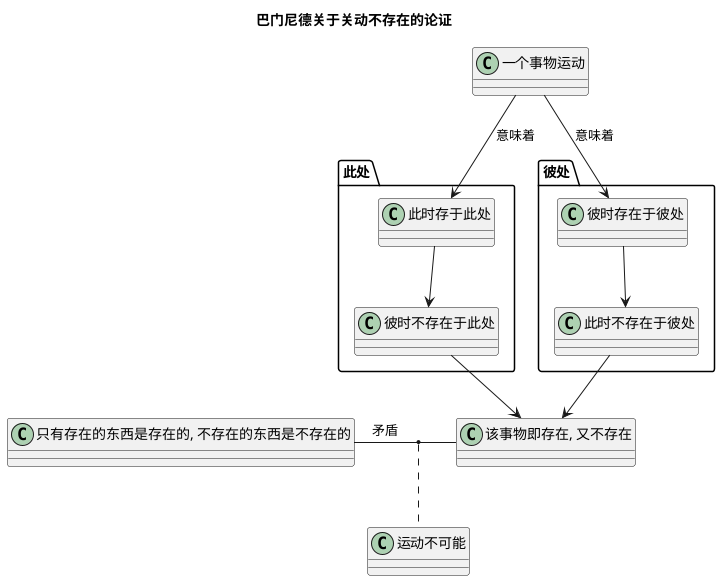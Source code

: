 @startuml
title 巴门尼德关于关动不存在的论证
class "只有存在的东西是存在的, 不存在的东西是不存在的" as uc1
class "一个事物运动" as uc2
package 此处{
class "此时存于此处" as uc2_1
class "彼时不存在于此处" as uc2_4
}
package 彼处{
class "彼时存在于彼处" as uc2_2
class "此时不存在于彼处" as uc2_3
}
class "该事物即存在, 又不存在" as uc3
class "运动不可能"  as uc4

uc2 --> uc2_1 : 意味着
uc2_1 --> uc2_4

uc2 --> uc2_2: 意味着
uc2_2 --> uc2_3

uc2_3 --> uc3
uc2_4 --> uc3

uc1 - uc3: 矛盾
(uc1, uc3) .. uc4

@enduml

@startuml
title 真理与现象分离的问题
actor "人" as man
(真理) as true
package 现实 {
(现象) as xianXiang
(实用) as shiYong
}

man -[hidden]- true
man --> xianXiang: 认识

true .> shiYong: 不能作用于现实
xianXiang --> shiYong: 作用

xianXiang .> true: 不能通过认知现象来认识真理



@enduml

@startuml
title 苏格拉底的研究方式
start
:提出被自己认为是最健全的理论;
fork
:把与这个理论相一致的认为是正确的;
fork again
:把与这个理论不一致的认为是错误的;
fork end
end

@enduml

@startuml
title 对于美的解释
start
:一个事物是美的;
fork
note left
自然哲学的解释方法
end note
fork
:颜色;
fork again
:形状;
fork again
:.....;
fork end
fork again
note left
苏格拉底的解释方法
end note
:假设有绝对的美;
fork
:某事物之所以是美是因为绝对的美出现在它身上;
fork again
:或美的事物与绝对的美有某此联系;
fork end 
fork end 
end
@enduml



@startuml
title 如果有人纠缠这个假设本身
start
:提出一个自己认为最健全的假设;
if (如果有人纠缠这个假设本身) then 
:忽略这个他的意见;
endif 
:确定这个假设的各种推论是否一致;
end
@enduml


@startuml
title 不得不考察假设本身时
start
repeat
:提出一个自己认为最健全的假设;
if (如果有人纠缠这个假设本身) then 
:忽略这个他的意见;
endif 
:确定这个假设的各种推论是否一致;
repeat while(不得不陈述这个假设)
-> 获得一个满意的假设为止;
end
@enduml

@startuml
title 自然哲学的研究方法
(甲) as uc1
(乙) as uc2
(丙) as uc3
(丁) as uc4
(戊) as uc5

uc1 --> uc2: 解释
uc1 --> uc3: 解释
uc1 ..> uc4: 无法解释
uc5 --> uc4: 解释

uc1 -> uc5: 当甲无法解释丁时, 寻找新的存在

@enduml

@startuml
title 苏格拉底的研究方法
package 第二次假设{
package 第一次假设{
(甲) as uc1
(乙) as uc2
(丙) as uc3
}
(丁) as uc4
(戊) as uc5
}

uc1 --> uc2: 解释
uc1 --> uc3: 解释
uc1 .> uc4: 无法解释
uc5 --> uc4: 解释

@enduml